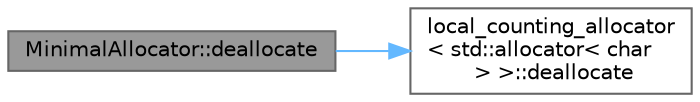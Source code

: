 digraph "MinimalAllocator::deallocate"
{
 // LATEX_PDF_SIZE
  bgcolor="transparent";
  edge [fontname=Helvetica,fontsize=10,labelfontname=Helvetica,labelfontsize=10];
  node [fontname=Helvetica,fontsize=10,shape=box,height=0.2,width=0.4];
  rankdir="LR";
  Node1 [id="Node000001",label="MinimalAllocator::deallocate",height=0.2,width=0.4,color="gray40", fillcolor="grey60", style="filled", fontcolor="black",tooltip=" "];
  Node1 -> Node2 [id="edge1_Node000001_Node000002",color="steelblue1",style="solid",tooltip=" "];
  Node2 [id="Node000002",label="local_counting_allocator\l\< std::allocator\< char\l \> \>::deallocate",height=0.2,width=0.4,color="grey40", fillcolor="white", style="filled",URL="$classlocal__counting__allocator.html#a8618fadaaebdb5e2fe105da3f0c872cc",tooltip=" "];
}
